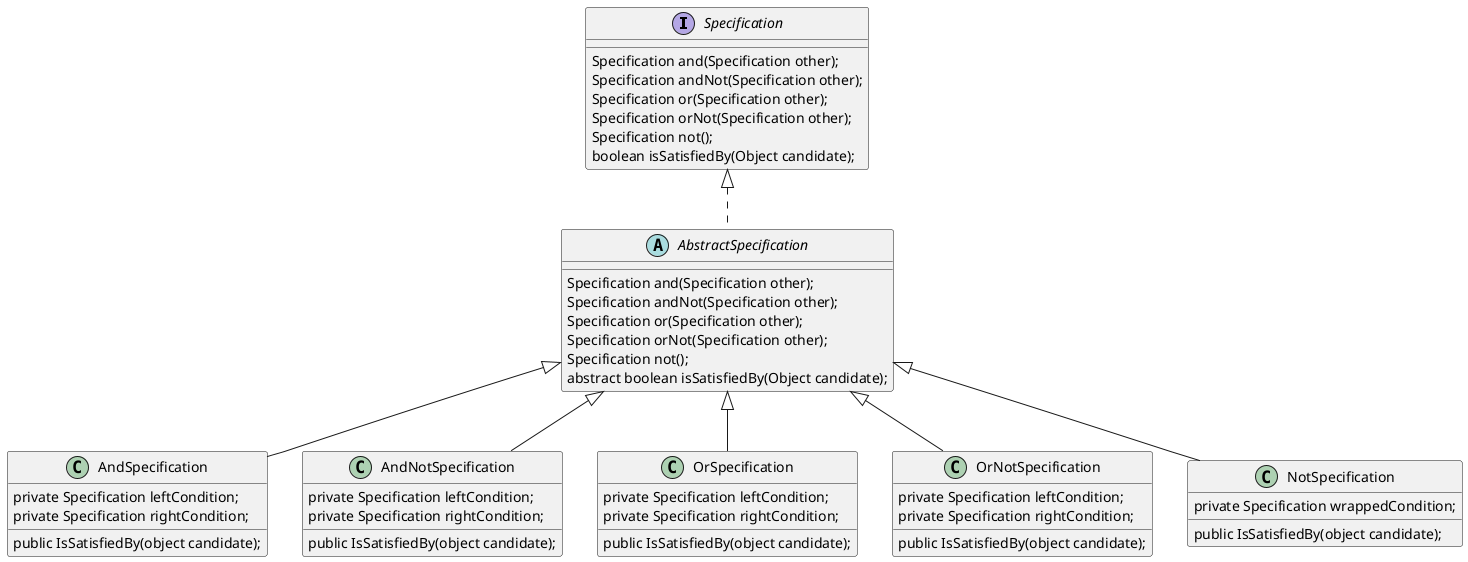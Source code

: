 @startuml
'https://plantuml.com/class-diagram

interface Specification {
  Specification and(Specification other);
  Specification andNot(Specification other);
  Specification or(Specification other);
  Specification orNot(Specification other);
  Specification not();
  boolean isSatisfiedBy(Object candidate);
}

abstract class AbstractSpecification implements Specification {
  Specification and(Specification other);
  Specification andNot(Specification other);
  Specification or(Specification other);
  Specification orNot(Specification other);
  Specification not();
  abstract boolean isSatisfiedBy(Object candidate);
}

class AndSpecification extends AbstractSpecification {
  private Specification leftCondition;
  private Specification rightCondition;

  public IsSatisfiedBy(object candidate);
}

class AndNotSpecification extends AbstractSpecification {
  private Specification leftCondition;
  private Specification rightCondition;

  public IsSatisfiedBy(object candidate);
}

class OrSpecification extends AbstractSpecification {
  private Specification leftCondition;
  private Specification rightCondition;

  public IsSatisfiedBy(object candidate);
}

class OrNotSpecification extends AbstractSpecification {
  private Specification leftCondition;
  private Specification rightCondition;

  public IsSatisfiedBy(object candidate);
}

class NotSpecification extends AbstractSpecification {
  private Specification wrappedCondition;

  public IsSatisfiedBy(object candidate);
}


@enduml
